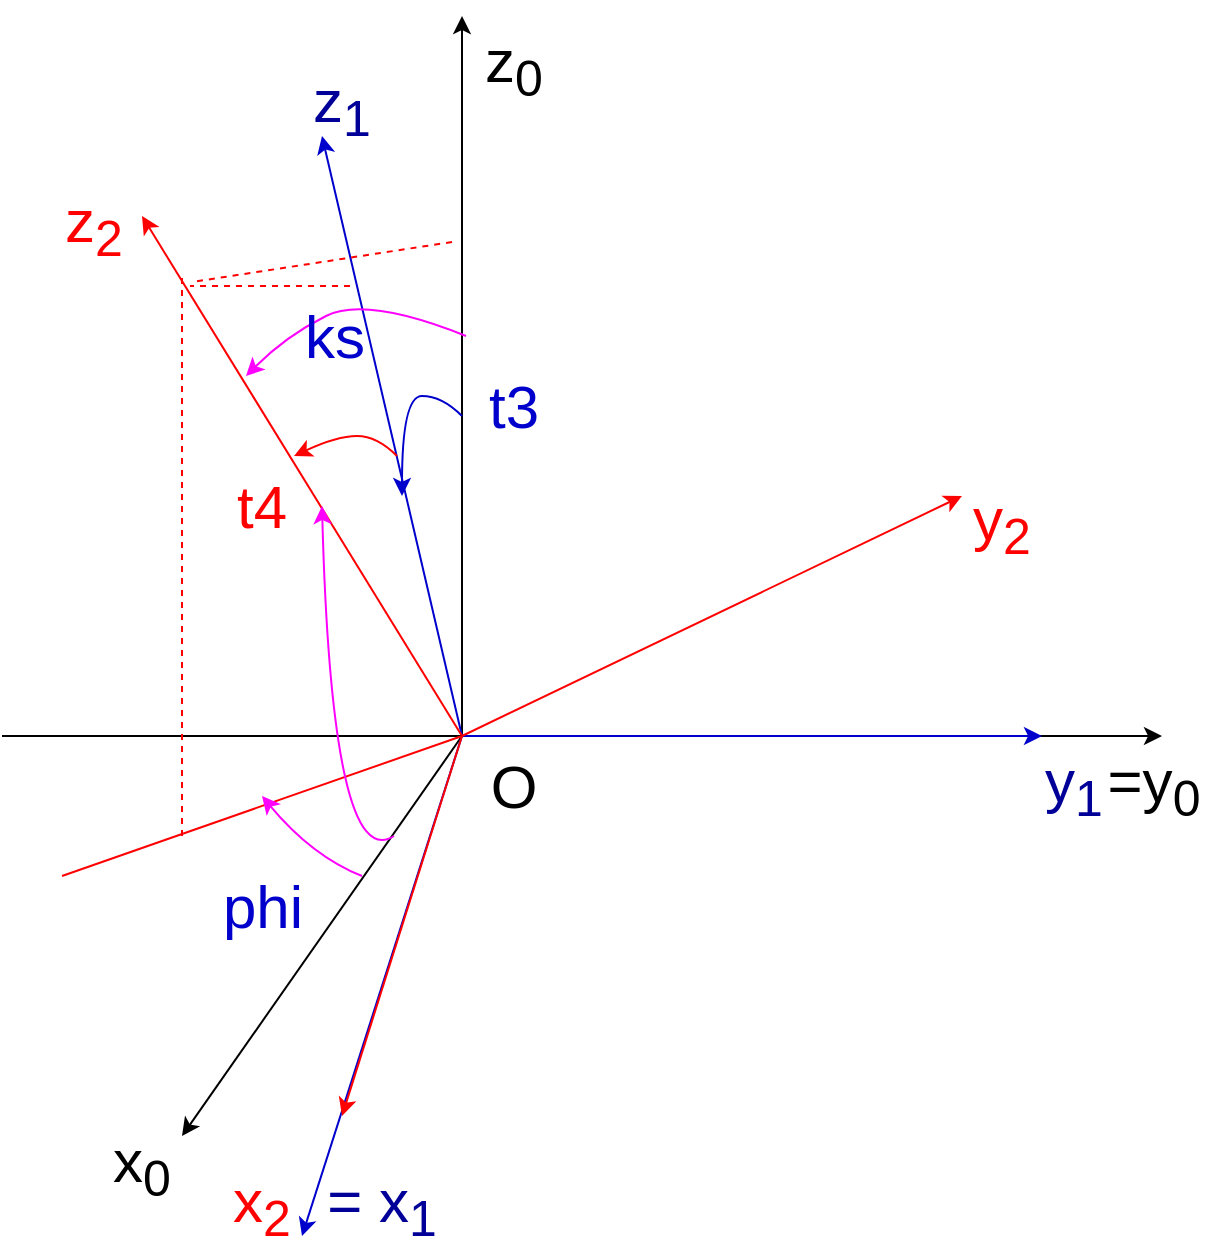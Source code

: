 <mxfile scale="5" border="0">
    <diagram id="zK5Rt0_C5VV_g-sW-Zkf" name="Page-1">
        <mxGraphModel dx="1241" dy="1371" grid="1" gridSize="10" guides="1" tooltips="1" connect="1" arrows="1" fold="1" page="1" pageScale="1" pageWidth="1169" pageHeight="827" background="#FFFFFF" math="0" shadow="0">
            <root>
                <mxCell id="0"/>
                <mxCell id="1" parent="0"/>
                <mxCell id="2" value="" style="endArrow=classic;html=1;" parent="1" edge="1">
                    <mxGeometry width="50" height="50" relative="1" as="geometry">
                        <mxPoint x="344" y="520" as="sourcePoint"/>
                        <mxPoint x="694" y="520" as="targetPoint"/>
                    </mxGeometry>
                </mxCell>
                <mxCell id="3" value="" style="endArrow=classic;html=1;" parent="1" edge="1">
                    <mxGeometry width="50" height="50" relative="1" as="geometry">
                        <mxPoint x="344" y="520" as="sourcePoint"/>
                        <mxPoint x="344" y="160" as="targetPoint"/>
                    </mxGeometry>
                </mxCell>
                <mxCell id="4" value="" style="endArrow=classic;html=1;" parent="1" edge="1">
                    <mxGeometry width="50" height="50" relative="1" as="geometry">
                        <mxPoint x="344" y="520" as="sourcePoint"/>
                        <mxPoint x="204" y="720" as="targetPoint"/>
                    </mxGeometry>
                </mxCell>
                <mxCell id="5" value="&lt;font style=&quot;font-size: 30px;&quot;&gt;z&lt;sub&gt;0&lt;/sub&gt;&lt;/font&gt;" style="text;html=1;strokeColor=none;fillColor=none;align=center;verticalAlign=middle;whiteSpace=wrap;rounded=0;" parent="1" vertex="1">
                    <mxGeometry x="340" y="170" width="60" height="30" as="geometry"/>
                </mxCell>
                <mxCell id="8" value="&lt;font style=&quot;font-size: 30px;&quot;&gt;x&lt;sub&gt;0&lt;/sub&gt;&lt;/font&gt;" style="text;html=1;strokeColor=none;fillColor=none;align=center;verticalAlign=middle;whiteSpace=wrap;rounded=0;" parent="1" vertex="1">
                    <mxGeometry x="154" y="720" width="60" height="30" as="geometry"/>
                </mxCell>
                <mxCell id="9" value="&lt;font style=&quot;font-size: 30px;&quot;&gt;=y&lt;sub&gt;0&lt;/sub&gt;&lt;/font&gt;" style="text;html=1;strokeColor=none;fillColor=none;align=center;verticalAlign=middle;whiteSpace=wrap;rounded=0;" parent="1" vertex="1">
                    <mxGeometry x="660" y="530" width="60" height="30" as="geometry"/>
                </mxCell>
                <mxCell id="10" value="" style="endArrow=classic;html=1;strokeColor=#0000CC;" parent="1" edge="1">
                    <mxGeometry width="50" height="50" relative="1" as="geometry">
                        <mxPoint x="344" y="520" as="sourcePoint"/>
                        <mxPoint x="274" y="220" as="targetPoint"/>
                    </mxGeometry>
                </mxCell>
                <mxCell id="12" value="" style="endArrow=classic;html=1;strokeColor=#0000CC;" parent="1" edge="1">
                    <mxGeometry width="50" height="50" relative="1" as="geometry">
                        <mxPoint x="344" y="520" as="sourcePoint"/>
                        <mxPoint x="264" y="770" as="targetPoint"/>
                    </mxGeometry>
                </mxCell>
                <mxCell id="13" value="" style="endArrow=classic;html=1;strokeColor=#0000CC;" parent="1" edge="1">
                    <mxGeometry width="50" height="50" relative="1" as="geometry">
                        <mxPoint x="344" y="520" as="sourcePoint"/>
                        <mxPoint x="634" y="520" as="targetPoint"/>
                    </mxGeometry>
                </mxCell>
                <mxCell id="14" value="&lt;font style=&quot;font-size: 30px;&quot; color=&quot;#000099&quot;&gt;y&lt;sub&gt;1&lt;/sub&gt;&lt;/font&gt;" style="text;html=1;strokeColor=none;fillColor=none;align=center;verticalAlign=middle;whiteSpace=wrap;rounded=0;fontSize=14;" parent="1" vertex="1">
                    <mxGeometry x="620" y="530" width="60" height="30" as="geometry"/>
                </mxCell>
                <mxCell id="15" value="&lt;font style=&quot;font-size: 30px;&quot; color=&quot;#000099&quot;&gt;z&lt;sub&gt;1&lt;/sub&gt;&lt;/font&gt;" style="text;html=1;strokeColor=none;fillColor=none;align=center;verticalAlign=middle;whiteSpace=wrap;rounded=0;fontSize=14;" parent="1" vertex="1">
                    <mxGeometry x="254" y="190" width="60" height="30" as="geometry"/>
                </mxCell>
                <mxCell id="16" value="&lt;font style=&quot;font-size: 30px;&quot; color=&quot;#000099&quot;&gt;= x&lt;sub&gt;1&lt;/sub&gt;&lt;/font&gt;" style="text;html=1;strokeColor=none;fillColor=none;align=center;verticalAlign=middle;whiteSpace=wrap;rounded=0;fontSize=14;" parent="1" vertex="1">
                    <mxGeometry x="274" y="740" width="60" height="30" as="geometry"/>
                </mxCell>
                <mxCell id="18" value="" style="curved=1;endArrow=classic;html=1;strokeColor=#0000CC;fontSize=14;fontColor=#000099;" parent="1" edge="1">
                    <mxGeometry width="50" height="50" relative="1" as="geometry">
                        <mxPoint x="344" y="360" as="sourcePoint"/>
                        <mxPoint x="314" y="400" as="targetPoint"/>
                        <Array as="points">
                            <mxPoint x="334" y="350"/>
                            <mxPoint x="314" y="350"/>
                        </Array>
                    </mxGeometry>
                </mxCell>
                <mxCell id="19" value="" style="endArrow=classic;html=1;strokeColor=#FF0000;" parent="1" edge="1">
                    <mxGeometry width="50" height="50" relative="1" as="geometry">
                        <mxPoint x="344" y="520" as="sourcePoint"/>
                        <mxPoint x="184" y="260" as="targetPoint"/>
                    </mxGeometry>
                </mxCell>
                <mxCell id="20" value="" style="endArrow=classic;html=1;strokeColor=#FF0000;" parent="1" edge="1">
                    <mxGeometry width="50" height="50" relative="1" as="geometry">
                        <mxPoint x="344" y="520" as="sourcePoint"/>
                        <mxPoint x="594" y="400" as="targetPoint"/>
                    </mxGeometry>
                </mxCell>
                <mxCell id="21" value="" style="endArrow=classic;html=1;strokeColor=#FF0000;" parent="1" edge="1">
                    <mxGeometry width="50" height="50" relative="1" as="geometry">
                        <mxPoint x="344" y="520" as="sourcePoint"/>
                        <mxPoint x="284" y="710" as="targetPoint"/>
                    </mxGeometry>
                </mxCell>
                <mxCell id="22" value="" style="curved=1;endArrow=classic;html=1;strokeColor=#FF0000;fontSize=14;fontColor=#000099;" parent="1" edge="1">
                    <mxGeometry width="50" height="50" relative="1" as="geometry">
                        <mxPoint x="311.5" y="380" as="sourcePoint"/>
                        <mxPoint x="260" y="380" as="targetPoint"/>
                        <Array as="points">
                            <mxPoint x="301.5" y="370"/>
                            <mxPoint x="281.5" y="370"/>
                        </Array>
                    </mxGeometry>
                </mxCell>
                <mxCell id="23" value="&lt;font style=&quot;font-size: 30px;&quot; color=&quot;#ff0000&quot;&gt;z&lt;sub style=&quot;&quot;&gt;2&lt;/sub&gt;&lt;/font&gt;" style="text;html=1;strokeColor=none;fillColor=none;align=center;verticalAlign=middle;whiteSpace=wrap;rounded=0;fontSize=14;" parent="1" vertex="1">
                    <mxGeometry x="130" y="250" width="60" height="30" as="geometry"/>
                </mxCell>
                <mxCell id="24" value="&lt;font style=&quot;font-size: 30px;&quot; color=&quot;#ff0000&quot;&gt;y&lt;sub style=&quot;&quot;&gt;2&lt;/sub&gt;&lt;/font&gt;" style="text;html=1;strokeColor=none;fillColor=none;align=center;verticalAlign=middle;whiteSpace=wrap;rounded=0;fontSize=14;" parent="1" vertex="1">
                    <mxGeometry x="584" y="399" width="60" height="30" as="geometry"/>
                </mxCell>
                <mxCell id="25" value="&lt;font style=&quot;font-size: 30px;&quot; color=&quot;#ff0000&quot;&gt;x&lt;sub style=&quot;&quot;&gt;2&lt;/sub&gt;&lt;/font&gt;" style="text;html=1;strokeColor=none;fillColor=none;align=center;verticalAlign=middle;whiteSpace=wrap;rounded=0;fontSize=14;" parent="1" vertex="1">
                    <mxGeometry x="214" y="740" width="60" height="30" as="geometry"/>
                </mxCell>
                <mxCell id="26" value="" style="endArrow=none;html=1;strokeColor=#000000;fontSize=14;fontColor=#FF0000;" parent="1" edge="1">
                    <mxGeometry width="50" height="50" relative="1" as="geometry">
                        <mxPoint x="344" y="520" as="sourcePoint"/>
                        <mxPoint x="114" y="520" as="targetPoint"/>
                    </mxGeometry>
                </mxCell>
                <mxCell id="27" value="" style="endArrow=none;html=1;strokeColor=#FF0000;fontSize=14;fontColor=#FF0000;" parent="1" edge="1">
                    <mxGeometry width="50" height="50" relative="1" as="geometry">
                        <mxPoint x="144" y="590" as="sourcePoint"/>
                        <mxPoint x="344" y="520" as="targetPoint"/>
                    </mxGeometry>
                </mxCell>
                <mxCell id="28" value="" style="endArrow=none;dashed=1;html=1;strokeColor=#FF0000;fontSize=14;fontColor=#FF0000;" parent="1" edge="1">
                    <mxGeometry width="50" height="50" relative="1" as="geometry">
                        <mxPoint x="204" y="570" as="sourcePoint"/>
                        <mxPoint x="204" y="290" as="targetPoint"/>
                    </mxGeometry>
                </mxCell>
                <mxCell id="30" value="" style="curved=1;endArrow=classic;html=1;strokeColor=#FF00FF;fontSize=14;fontColor=#000099;" parent="1" edge="1">
                    <mxGeometry width="50" height="50" relative="1" as="geometry">
                        <mxPoint x="294" y="590" as="sourcePoint"/>
                        <mxPoint x="244" y="550" as="targetPoint"/>
                        <Array as="points">
                            <mxPoint x="269" y="580"/>
                        </Array>
                    </mxGeometry>
                </mxCell>
                <mxCell id="31" value="" style="endArrow=none;dashed=1;html=1;strokeColor=#FF0000;fontSize=14;fontColor=#FF0000;" parent="1" edge="1">
                    <mxGeometry width="50" height="50" relative="1" as="geometry">
                        <mxPoint x="339" y="273" as="sourcePoint"/>
                        <mxPoint x="209" y="293" as="targetPoint"/>
                    </mxGeometry>
                </mxCell>
                <mxCell id="32" value="" style="curved=1;endArrow=classic;html=1;strokeColor=#FF00FF;fontSize=14;fontColor=#000099;" parent="1" edge="1">
                    <mxGeometry width="50" height="50" relative="1" as="geometry">
                        <mxPoint x="346" y="320" as="sourcePoint"/>
                        <mxPoint x="236" y="340" as="targetPoint"/>
                        <Array as="points">
                            <mxPoint x="296" y="300"/>
                            <mxPoint x="256" y="320"/>
                        </Array>
                    </mxGeometry>
                </mxCell>
                <mxCell id="33" value="&lt;font style=&quot;font-size: 30px;&quot;&gt;t4&lt;/font&gt;" style="text;html=1;strokeColor=none;fillColor=none;align=center;verticalAlign=middle;whiteSpace=wrap;rounded=0;fontSize=14;fontColor=#FF0000;" parent="1" vertex="1">
                    <mxGeometry x="214" y="390" width="60" height="30" as="geometry"/>
                </mxCell>
                <mxCell id="70" value="" style="endArrow=none;dashed=1;html=1;strokeColor=#FF0000;fontSize=14;fontColor=#FF0000;" parent="1" edge="1">
                    <mxGeometry width="50" height="50" relative="1" as="geometry">
                        <mxPoint x="288" y="295" as="sourcePoint"/>
                        <mxPoint x="208" y="295" as="targetPoint"/>
                    </mxGeometry>
                </mxCell>
                <mxCell id="71" value="&lt;font style=&quot;font-size: 30px;&quot;&gt;O&lt;/font&gt;" style="text;html=1;strokeColor=none;fillColor=none;align=center;verticalAlign=middle;whiteSpace=wrap;rounded=0;rotation=0;" parent="1" vertex="1">
                    <mxGeometry x="340" y="530" width="60" height="30" as="geometry"/>
                </mxCell>
                <mxCell id="73" value="&lt;font style=&quot;font-size: 30px;&quot; color=&quot;#0000cc&quot;&gt;t3&lt;/font&gt;" style="text;html=1;strokeColor=none;fillColor=none;align=center;verticalAlign=middle;whiteSpace=wrap;rounded=0;fontSize=14;fontColor=#FF0000;" parent="1" vertex="1">
                    <mxGeometry x="340" y="340" width="60" height="30" as="geometry"/>
                </mxCell>
                <mxCell id="74" value="&lt;font style=&quot;font-size: 30px;&quot;&gt;ks&lt;/font&gt;" style="text;html=1;align=center;verticalAlign=middle;resizable=0;points=[];autosize=1;strokeColor=none;fillColor=none;fontColor=#0000CC;" parent="1" vertex="1">
                    <mxGeometry x="255" y="295" width="50" height="50" as="geometry"/>
                </mxCell>
                <mxCell id="77" value="&lt;font style=&quot;font-size: 30px;&quot;&gt;phi&lt;/font&gt;" style="text;html=1;align=center;verticalAlign=middle;resizable=0;points=[];autosize=1;strokeColor=none;fillColor=none;fontColor=#0000CC;" parent="1" vertex="1">
                    <mxGeometry x="214" y="580" width="60" height="50" as="geometry"/>
                </mxCell>
                <mxCell id="78" value="" style="curved=1;endArrow=classic;html=1;strokeColor=#FF00FF;fontSize=14;fontColor=#000099;entryX=1;entryY=0.5;entryDx=0;entryDy=0;" parent="1" target="33" edge="1">
                    <mxGeometry width="50" height="50" relative="1" as="geometry">
                        <mxPoint x="310" y="570" as="sourcePoint"/>
                        <mxPoint x="254" y="560" as="targetPoint"/>
                        <Array as="points">
                            <mxPoint x="279" y="590"/>
                        </Array>
                    </mxGeometry>
                </mxCell>
            </root>
        </mxGraphModel>
    </diagram>
</mxfile>